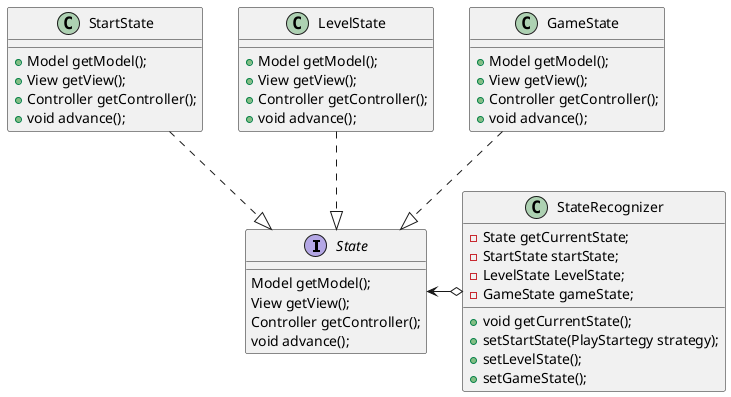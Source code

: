 @startuml state

interface State {
    Model getModel();
    View getView();
    Controller getController();
    void advance();
}

class StateRecognizer{
    - State getCurrentState;
    - StartState startState;
    - LevelState LevelState;
    - GameState gameState;
    + void getCurrentState();
    + setStartState(PlayStartegy strategy);
    + setLevelState();
    + setGameState();
}

class StartState{
    + Model getModel();
    + View getView();
    + Controller getController();
    + void advance();
}
class LevelState{
    + Model getModel();
    + View getView();
    + Controller getController();
    + void advance();
}
class GameState{
    + Model getModel();
    + View getView();
    + Controller getController();
    + void advance();
}


State <-right-o StateRecognizer

skinparam groupInheritance 3

StartState ..|> State
LevelState..|> State
GameState ..|> State
@enduml